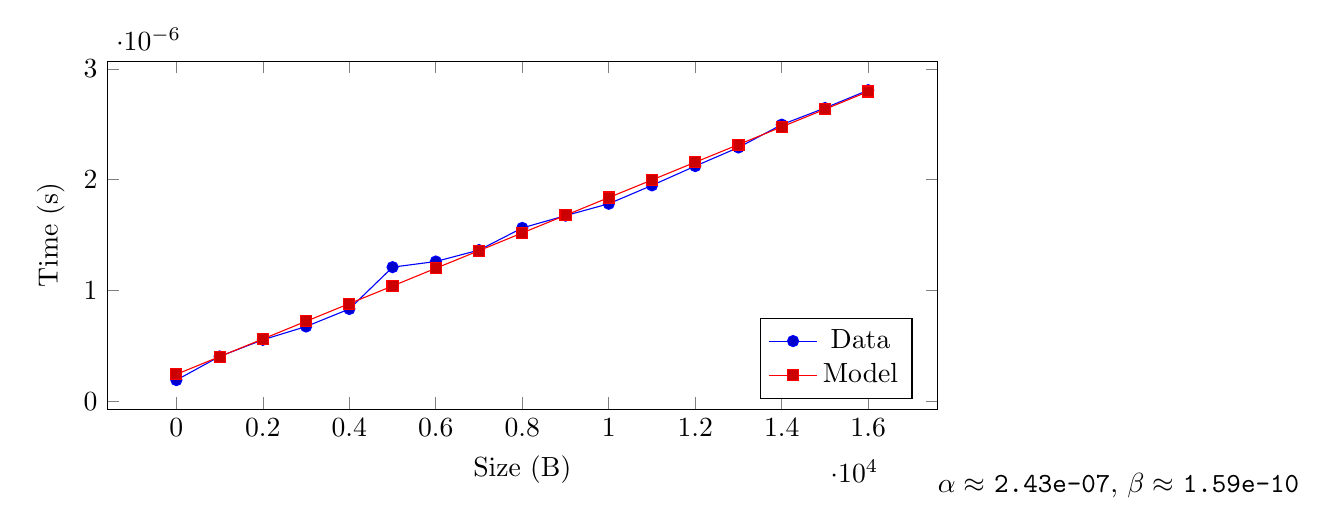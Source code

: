 \begin{tikzpicture}
\begin{axis}[legend pos=south east,height=6cm,width=\textwidth,xlabel={Size (B)},ylabel={Time (s)}]
\addplot coordinates {
  (1,1.907e-07)
  (1001,4.042e-07)
  (2001,5.545e-07)
  (3001,6.742e-07)
  (4001,8.324e-07)
  (5001,1.21e-06)
  (6001,1.261e-06)
  (7001,1.364e-06)
  (8001,1.564e-06)
  (9001,1.675e-06)
  (10001,1.782e-06)
  (11001,1.948e-06)
  (12001,2.122e-06)
  (13001,2.29e-06)
  (14001,2.496e-06)
  (15001,2.646e-06)
  (16001,2.807e-06)
};
\addlegendentry{Data}
\addplot coordinates {
  (1,2.429e-07)
  (1001,4.024e-07)
  (2001,5.619e-07)
  (3001,7.214e-07)
  (4001,8.809e-07)
  (5001,1.04e-06)
  (6001,1.2e-06)
  (7001,1.359e-06)
  (8001,1.519e-06)
  (9001,1.678e-06)
  (10001,1.838e-06)
  (11001,1.997e-06)
  (12001,2.157e-06)
  (13001,2.316e-06)
  (14001,2.476e-06)
  (15001,2.635e-06)
  (16001,2.795e-06)
};
\addlegendentry{Model}
\end{axis}
\end{tikzpicture} \\
$\alpha \approx $ {\tt 2.43e-07},
$\beta \approx $ {\tt 1.59e-10}
